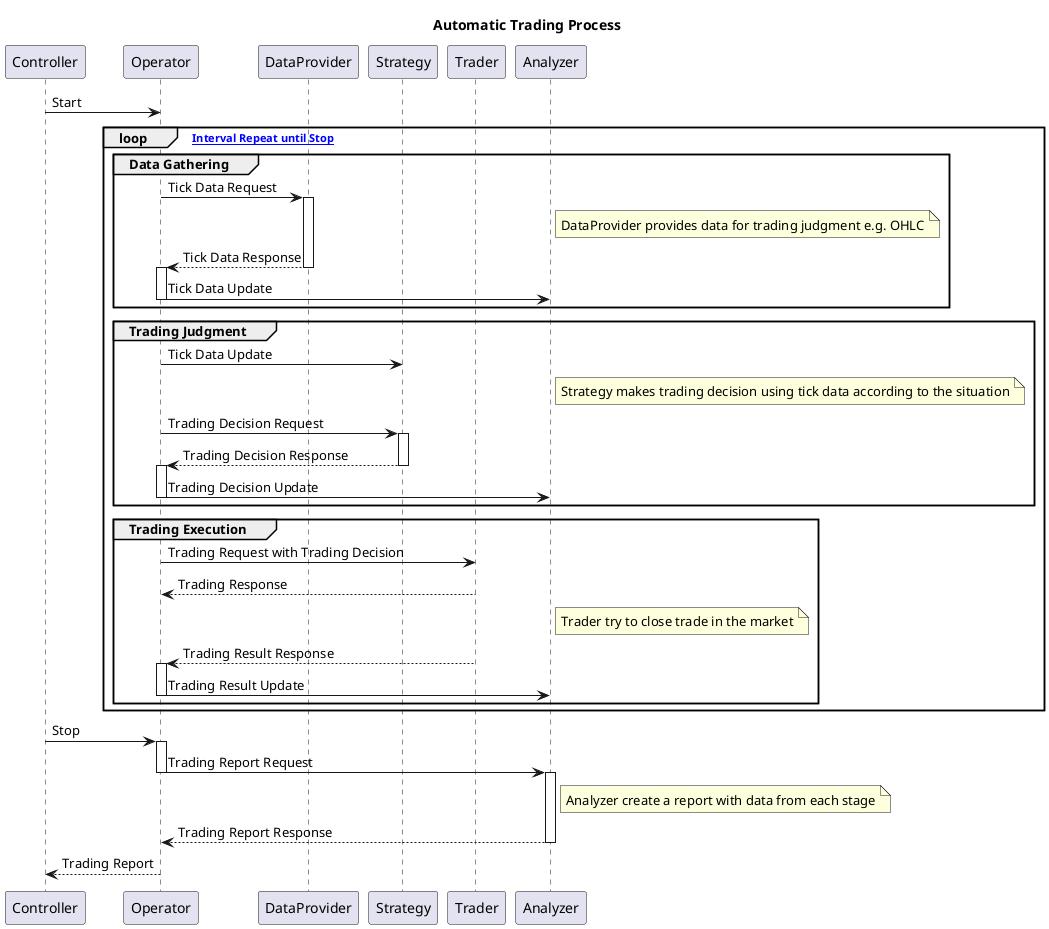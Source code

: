 @startuml
title Automatic Trading Process

participant Controller
participant Operator
participant DataProvider
participant Strategy
participant Trader
participant Analyzer

Controller -> Operator: Start
loop ["Interval Repeat until Stop"]
    group Data Gathering 
        Operator -> DataProvider: Tick Data Request
        note right of Analyzer: DataProvider provides data for trading judgment e.g. OHLC
        activate DataProvider
        DataProvider --> Operator: Tick Data Response
        deactivate DataProvider
        activate Operator
        Operator -> Analyzer: Tick Data Update
        deactivate Operator
    end
    group Trading Judgment
        Operator -> Strategy: Tick Data Update
        note right of Analyzer: Strategy makes trading decision using tick data according to the situation
        Operator -> Strategy: Trading Decision Request 
        activate Strategy
        Strategy --> Operator: Trading Decision Response
        deactivate Strategy
        activate Operator
        Operator -> Analyzer: Trading Decision Update
        deactivate Operator
    end
    group Trading Execution
        Operator -> Trader: Trading Request with Trading Decision
        Trader --> Operator: Trading Response
        note right of Analyzer: Trader try to close trade in the market
        Trader --> Operator: Trading Result Response
        activate Operator
        Operator -> Analyzer: Trading Result Update
        deactivate Operator
    end
end
Controller -> Operator: Stop
activate Operator
Operator -> Analyzer: Trading Report Request
note right of Analyzer: Analyzer create a report with data from each stage
deactivate Operator
activate Analyzer
Analyzer --> Operator: Trading Report Response
deactivate Analyzer
Operator --> Controller: Trading Report

@enduml